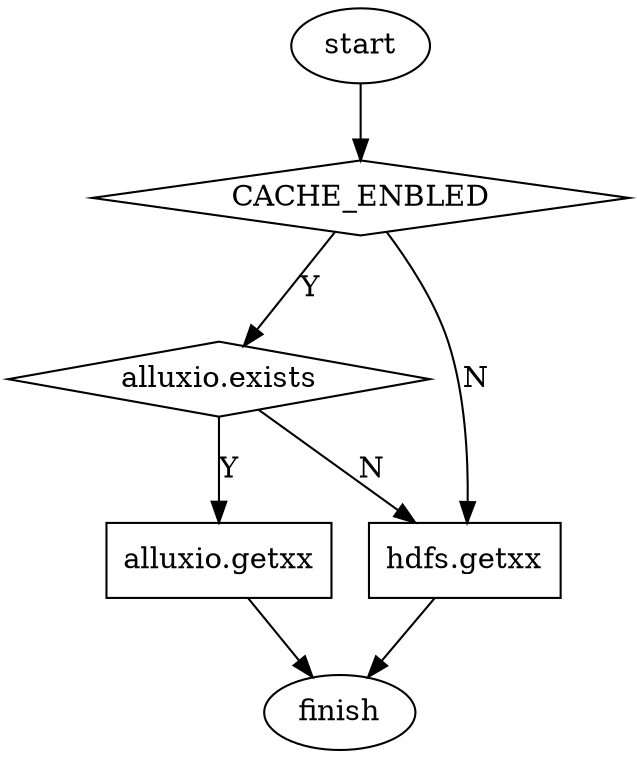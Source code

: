 digraph get{
	CACHE_ENBLED[shape=diamond];
	start[shape=ellipse];
	isExistInAlluxio[shape=diamond, label="alluxio.exists"];
	finish[shape=ellipse];
	aGetFinished[shape = box, label = "alluxio.getxx"];
	hGet[shape = box, label = "hdfs.getxx"];

	start ->CACHE_ENBLED;
	CACHE_ENBLED -> hGet[label = "N"];
	CACHE_ENBLED -> isExistInAlluxio[label = "Y"];
	isExistInAlluxio -> hGet[label = "N"];
	isExistInAlluxio -> aGetFinished[label = "Y"];
	aGetFinished -> finish;
	hGet -> finish;
}
